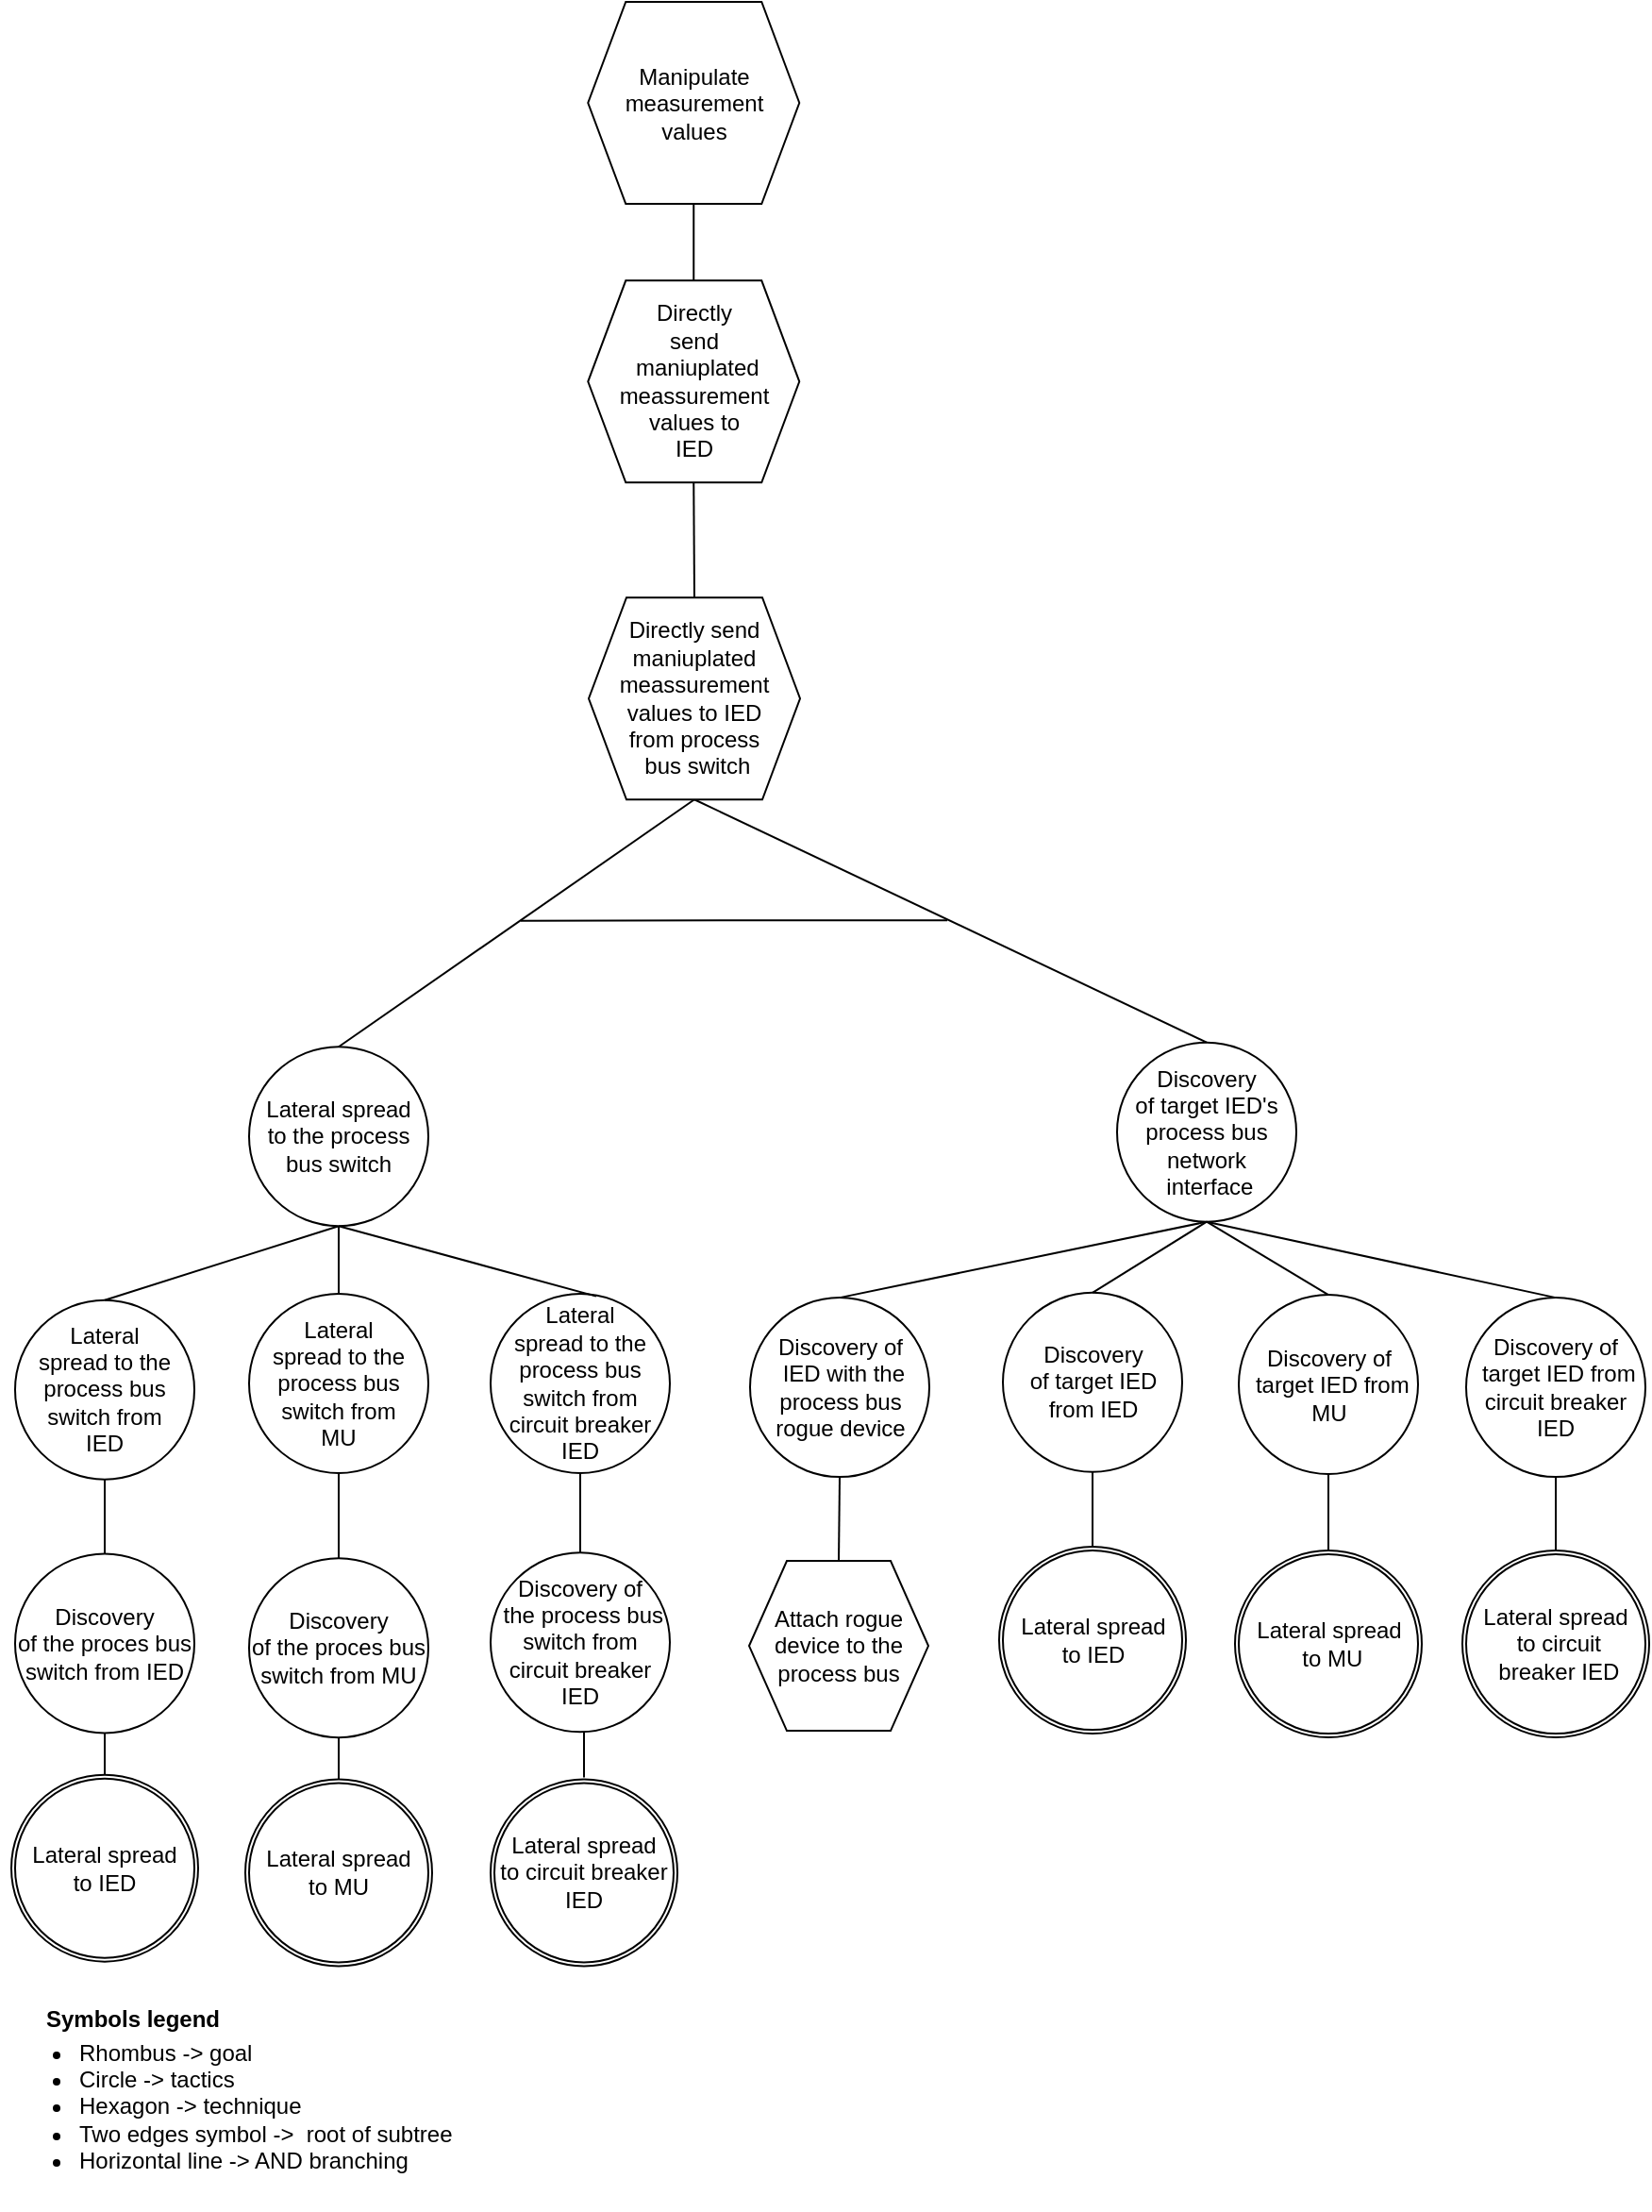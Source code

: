 <mxfile version="16.1.2" type="device"><diagram id="xbHYeiGO_CIbIeRIyyaW" name="Page-1"><mxGraphModel dx="3972" dy="905" grid="1" gridSize="10" guides="1" tooltips="1" connect="1" arrows="1" fold="1" page="1" pageScale="1" pageWidth="850" pageHeight="1100" math="0" shadow="0"><root><mxCell id="0"/><mxCell id="1" parent="0"/><mxCell id="q_Y1FQsj2ikYlkpA-Gyn-50" value="&lt;font style=&quot;font-size: 12px&quot;&gt;Symbols legend&lt;/font&gt;" style="text;strokeColor=none;fillColor=none;html=1;fontSize=24;fontStyle=1;verticalAlign=middle;align=center;" parent="1" vertex="1"><mxGeometry x="-2064" y="1124.7" width="100" height="40" as="geometry"/></mxCell><mxCell id="q_Y1FQsj2ikYlkpA-Gyn-52" value="&lt;ul&gt;&lt;li&gt;&lt;span&gt;Rhombus -&amp;gt; goal&lt;/span&gt;&lt;/li&gt;&lt;li&gt;&lt;span&gt;Circle -&amp;gt; tactics&lt;/span&gt;&lt;br&gt;&lt;/li&gt;&lt;li&gt;Hexagon -&amp;gt; technique&lt;/li&gt;&lt;li&gt;Two edges symbol -&amp;gt;&amp;nbsp; root of subtree&lt;/li&gt;&lt;li&gt;Horizontal line -&amp;gt; AND branching&lt;/li&gt;&lt;/ul&gt;" style="text;strokeColor=none;fillColor=none;html=1;whiteSpace=wrap;verticalAlign=middle;overflow=hidden;fontSize=12;" parent="1" vertex="1"><mxGeometry x="-2084" y="1139.7" width="256" height="110" as="geometry"/></mxCell><mxCell id="9H-tE4e6yT4y3pQhg7dt-4" value="" style="endArrow=none;html=1;rounded=0;exitX=0.5;exitY=0;exitDx=0;exitDy=0;entryX=0.5;entryY=1;entryDx=0;entryDy=0;" parent="1" source="nbdmeN9ukbkjmMOt9uIb-3" target="nbdmeN9ukbkjmMOt9uIb-6" edge="1"><mxGeometry width="50" height="50" relative="1" as="geometry"><mxPoint x="-514.16" y="221.5" as="sourcePoint"/><mxPoint x="234.38" y="140.5" as="targetPoint"/></mxGeometry></mxCell><mxCell id="nbdmeN9ukbkjmMOt9uIb-3" value="Directly &lt;br&gt;send&lt;br&gt;&amp;nbsp;maniuplated meassurement values to &lt;br&gt;IED" style="shape=hexagon;perimeter=hexagonPerimeter2;whiteSpace=wrap;html=1;fixedSize=1;" parent="1" vertex="1"><mxGeometry x="-1772.37" y="227.64" width="112" height="107" as="geometry"/></mxCell><mxCell id="nbdmeN9ukbkjmMOt9uIb-6" value="Manipulate measurement values" style="shape=hexagon;perimeter=hexagonPerimeter2;whiteSpace=wrap;html=1;fixedSize=1;" parent="1" vertex="1"><mxGeometry x="-1772.37" y="80" width="112" height="107" as="geometry"/></mxCell><mxCell id="qKRRWatjLqUq1vQWkLKQ-145" value="" style="endArrow=none;html=1;rounded=0;exitX=0.5;exitY=1;exitDx=0;exitDy=0;" parent="1" source="qKRRWatjLqUq1vQWkLKQ-149" edge="1"><mxGeometry width="50" height="50" relative="1" as="geometry"><mxPoint x="-2061.25" y="997.34" as="sourcePoint"/><mxPoint x="-2028.5" y="1020.21" as="targetPoint"/><Array as="points"/></mxGeometry></mxCell><mxCell id="qKRRWatjLqUq1vQWkLKQ-149" value="Discovery&lt;br&gt;of the proces bus switch from IED" style="ellipse;whiteSpace=wrap;html=1;aspect=fixed;" parent="1" vertex="1"><mxGeometry x="-2076" y="902.21" width="95" height="95" as="geometry"/></mxCell><mxCell id="qKRRWatjLqUq1vQWkLKQ-150" value="Lateral&lt;br&gt;&amp;nbsp;spread to the&amp;nbsp;&lt;br&gt;process bus switch from &lt;br&gt;IED" style="ellipse;whiteSpace=wrap;html=1;aspect=fixed;" parent="1" vertex="1"><mxGeometry x="-2076" y="767.84" width="95" height="95" as="geometry"/></mxCell><mxCell id="qKRRWatjLqUq1vQWkLKQ-151" value="" style="endArrow=none;html=1;rounded=0;entryX=0.5;entryY=1;entryDx=0;entryDy=0;" parent="1" source="qKRRWatjLqUq1vQWkLKQ-149" target="qKRRWatjLqUq1vQWkLKQ-150" edge="1"><mxGeometry width="50" height="50" relative="1" as="geometry"><mxPoint x="-2028" y="888.34" as="sourcePoint"/><mxPoint x="-2286.62" y="899.84" as="targetPoint"/><Array as="points"/></mxGeometry></mxCell><mxCell id="qKRRWatjLqUq1vQWkLKQ-152" value="" style="endArrow=none;html=1;rounded=0;entryX=0.5;entryY=0;entryDx=0;entryDy=0;exitX=0.5;exitY=1;exitDx=0;exitDy=0;" parent="1" source="nbdmeN9ukbkjmMOt9uIb-3" target="qKRRWatjLqUq1vQWkLKQ-198" edge="1"><mxGeometry width="50" height="50" relative="1" as="geometry"><mxPoint x="-1140" y="287.01" as="sourcePoint"/><mxPoint x="-1678" y="382.77" as="targetPoint"/></mxGeometry></mxCell><mxCell id="qKRRWatjLqUq1vQWkLKQ-159" value="" style="endArrow=none;html=1;rounded=0;entryX=0.5;entryY=0;entryDx=0;entryDy=0;exitX=0.5;exitY=1;exitDx=0;exitDy=0;" parent="1" source="qKRRWatjLqUq1vQWkLKQ-164" edge="1"><mxGeometry width="50" height="50" relative="1" as="geometry"><mxPoint x="-1480" y="880" as="sourcePoint"/><mxPoint x="-1505" y="899.89" as="targetPoint"/></mxGeometry></mxCell><mxCell id="qKRRWatjLqUq1vQWkLKQ-160" value="Discovery&lt;br&gt;of target IED's process bus network&lt;br&gt;&amp;nbsp;interface" style="ellipse;whiteSpace=wrap;html=1;aspect=fixed;" parent="1" vertex="1"><mxGeometry x="-1492" y="631.33" width="95" height="95" as="geometry"/></mxCell><mxCell id="qKRRWatjLqUq1vQWkLKQ-161" value="" style="endArrow=none;html=1;rounded=0;exitX=0.5;exitY=0;exitDx=0;exitDy=0;entryX=0.5;entryY=1;entryDx=0;entryDy=0;" parent="1" source="qKRRWatjLqUq1vQWkLKQ-160" target="qKRRWatjLqUq1vQWkLKQ-198" edge="1"><mxGeometry width="50" height="50" relative="1" as="geometry"><mxPoint x="-2029.75" y="609.89" as="sourcePoint"/><mxPoint x="-1582" y="456.63" as="targetPoint"/></mxGeometry></mxCell><mxCell id="qKRRWatjLqUq1vQWkLKQ-162" value="" style="endArrow=none;html=1;rounded=0;entryX=0.5;entryY=1;entryDx=0;entryDy=0;exitX=0.5;exitY=0;exitDx=0;exitDy=0;" parent="1" source="qKRRWatjLqUq1vQWkLKQ-150" target="qKRRWatjLqUq1vQWkLKQ-197" edge="1"><mxGeometry width="50" height="50" relative="1" as="geometry"><mxPoint x="-1984.5" y="878.28" as="sourcePoint"/><mxPoint x="-1994.5" y="713.78" as="targetPoint"/><Array as="points"/></mxGeometry></mxCell><mxCell id="qKRRWatjLqUq1vQWkLKQ-163" value="" style="endArrow=none;html=1;rounded=0;exitX=0.5;exitY=1;exitDx=0;exitDy=0;entryX=0.5;entryY=0;entryDx=0;entryDy=0;" parent="1" source="qKRRWatjLqUq1vQWkLKQ-198" target="qKRRWatjLqUq1vQWkLKQ-197" edge="1"><mxGeometry width="50" height="50" relative="1" as="geometry"><mxPoint x="-1780" y="473.41" as="sourcePoint"/><mxPoint x="-1726.5" y="518.54" as="targetPoint"/><Array as="points"/></mxGeometry></mxCell><mxCell id="qKRRWatjLqUq1vQWkLKQ-164" value="Discovery&lt;br&gt;of target IED from IED" style="ellipse;whiteSpace=wrap;html=1;aspect=fixed;" parent="1" vertex="1"><mxGeometry x="-1552.5" y="763.89" width="95" height="95" as="geometry"/></mxCell><mxCell id="qKRRWatjLqUq1vQWkLKQ-165" value="" style="endArrow=none;html=1;rounded=0;entryX=0.5;entryY=0;entryDx=0;entryDy=0;exitX=0.5;exitY=1;exitDx=0;exitDy=0;" parent="1" source="qKRRWatjLqUq1vQWkLKQ-160" target="qKRRWatjLqUq1vQWkLKQ-164" edge="1"><mxGeometry width="50" height="50" relative="1" as="geometry"><mxPoint x="-1507.5" y="721.71" as="sourcePoint"/><mxPoint x="-1511" y="696.09" as="targetPoint"/></mxGeometry></mxCell><mxCell id="qKRRWatjLqUq1vQWkLKQ-175" value="Discovery of&lt;br&gt;&amp;nbsp;target IED from MU" style="ellipse;whiteSpace=wrap;html=1;aspect=fixed;" parent="1" vertex="1"><mxGeometry x="-1427.5" y="765.03" width="95" height="95" as="geometry"/></mxCell><mxCell id="qKRRWatjLqUq1vQWkLKQ-176" value="" style="endArrow=none;html=1;rounded=0;entryX=0.5;entryY=1;entryDx=0;entryDy=0;" parent="1" target="qKRRWatjLqUq1vQWkLKQ-175" edge="1"><mxGeometry width="50" height="50" relative="1" as="geometry"><mxPoint x="-1380" y="903.03" as="sourcePoint"/><mxPoint x="-1367.5" y="866.53" as="targetPoint"/><Array as="points"/></mxGeometry></mxCell><mxCell id="qKRRWatjLqUq1vQWkLKQ-177" value="" style="endArrow=none;html=1;rounded=0;entryX=0.5;entryY=0;entryDx=0;entryDy=0;exitX=0.5;exitY=1;exitDx=0;exitDy=0;" parent="1" source="qKRRWatjLqUq1vQWkLKQ-160" target="qKRRWatjLqUq1vQWkLKQ-175" edge="1"><mxGeometry width="50" height="50" relative="1" as="geometry"><mxPoint x="-1380" y="709.63" as="sourcePoint"/><mxPoint x="-1356.5" y="708.25" as="targetPoint"/></mxGeometry></mxCell><mxCell id="qKRRWatjLqUq1vQWkLKQ-178" value="" style="endArrow=none;html=1;rounded=0;" parent="1" edge="1"><mxGeometry width="50" height="50" relative="1" as="geometry"><mxPoint x="-1808" y="566.93" as="sourcePoint"/><mxPoint x="-1582" y="566.62" as="targetPoint"/><Array as="points"><mxPoint x="-1674" y="566.62"/></Array></mxGeometry></mxCell><mxCell id="qKRRWatjLqUq1vQWkLKQ-179" value="" style="endArrow=none;html=1;rounded=0;entryX=0.5;entryY=0;entryDx=0;entryDy=0;exitX=0.5;exitY=1;exitDx=0;exitDy=0;" parent="1" source="qKRRWatjLqUq1vQWkLKQ-160" target="qKRRWatjLqUq1vQWkLKQ-182" edge="1"><mxGeometry width="50" height="50" relative="1" as="geometry"><mxPoint x="-1505.5" y="721.71" as="sourcePoint"/><mxPoint x="-1620.25" y="747.9" as="targetPoint"/></mxGeometry></mxCell><mxCell id="qKRRWatjLqUq1vQWkLKQ-180" value="Attach rogue device to the process bus" style="shape=hexagon;perimeter=hexagonPerimeter2;whiteSpace=wrap;html=1;fixedSize=1;" parent="1" vertex="1"><mxGeometry x="-1687" y="906.06" width="95" height="90" as="geometry"/></mxCell><mxCell id="qKRRWatjLqUq1vQWkLKQ-181" value="" style="endArrow=none;html=1;rounded=0;entryX=0.5;entryY=0;entryDx=0;entryDy=0;exitX=0.5;exitY=1;exitDx=0;exitDy=0;" parent="1" source="qKRRWatjLqUq1vQWkLKQ-182" target="qKRRWatjLqUq1vQWkLKQ-180" edge="1"><mxGeometry width="50" height="50" relative="1" as="geometry"><mxPoint x="-1639.75" y="1078.06" as="sourcePoint"/><mxPoint x="-1659.75" y="1118.06" as="targetPoint"/></mxGeometry></mxCell><mxCell id="qKRRWatjLqUq1vQWkLKQ-182" value="Discovery of&lt;br&gt;&amp;nbsp;IED with the process bus rogue device" style="ellipse;whiteSpace=wrap;html=1;aspect=fixed;" parent="1" vertex="1"><mxGeometry x="-1686.5" y="766.56" width="95" height="95" as="geometry"/></mxCell><mxCell id="qKRRWatjLqUq1vQWkLKQ-184" value="" style="endArrow=none;html=1;rounded=0;exitX=0.5;exitY=1;exitDx=0;exitDy=0;" parent="1" source="qKRRWatjLqUq1vQWkLKQ-188" edge="1"><mxGeometry width="50" height="50" relative="1" as="geometry"><mxPoint x="-1937.25" y="993.99" as="sourcePoint"/><mxPoint x="-1904.5" y="1023.7" as="targetPoint"/><Array as="points"/></mxGeometry></mxCell><mxCell id="qKRRWatjLqUq1vQWkLKQ-188" value="Discovery&lt;br&gt;of the proces bus switch from MU" style="ellipse;whiteSpace=wrap;html=1;aspect=fixed;" parent="1" vertex="1"><mxGeometry x="-1952" y="904.59" width="95" height="95" as="geometry"/></mxCell><mxCell id="qKRRWatjLqUq1vQWkLKQ-189" value="Lateral&lt;br&gt;&amp;nbsp;spread to the&amp;nbsp;&lt;br&gt;process bus switch from &lt;br&gt;MU" style="ellipse;whiteSpace=wrap;html=1;aspect=fixed;" parent="1" vertex="1"><mxGeometry x="-1952" y="764.49" width="95" height="95" as="geometry"/></mxCell><mxCell id="qKRRWatjLqUq1vQWkLKQ-190" value="" style="endArrow=none;html=1;rounded=0;entryX=0.5;entryY=1;entryDx=0;entryDy=0;" parent="1" source="qKRRWatjLqUq1vQWkLKQ-188" target="qKRRWatjLqUq1vQWkLKQ-189" edge="1"><mxGeometry width="50" height="50" relative="1" as="geometry"><mxPoint x="-1904" y="884.99" as="sourcePoint"/><mxPoint x="-2162.62" y="896.49" as="targetPoint"/><Array as="points"/></mxGeometry></mxCell><mxCell id="qKRRWatjLqUq1vQWkLKQ-191" value="" style="endArrow=none;html=1;rounded=0;entryX=0.5;entryY=1;entryDx=0;entryDy=0;exitX=0.5;exitY=0;exitDx=0;exitDy=0;" parent="1" source="qKRRWatjLqUq1vQWkLKQ-189" target="qKRRWatjLqUq1vQWkLKQ-197" edge="1"><mxGeometry width="50" height="50" relative="1" as="geometry"><mxPoint x="-1984.5" y="775.05" as="sourcePoint"/><mxPoint x="-1904.5" y="722.45" as="targetPoint"/><Array as="points"/></mxGeometry></mxCell><mxCell id="qKRRWatjLqUq1vQWkLKQ-197" value="Lateral spread &lt;br&gt;to the process bus switch" style="ellipse;whiteSpace=wrap;html=1;aspect=fixed;" parent="1" vertex="1"><mxGeometry x="-1952" y="633.6" width="95" height="95" as="geometry"/></mxCell><mxCell id="qKRRWatjLqUq1vQWkLKQ-198" value="Directly send maniuplated meassurement values&amp;nbsp;to IED &lt;br&gt;from process&lt;br&gt;&amp;nbsp;bus switch" style="shape=hexagon;perimeter=hexagonPerimeter2;whiteSpace=wrap;html=1;fixedSize=1;" parent="1" vertex="1"><mxGeometry x="-1772" y="395.62" width="112" height="107" as="geometry"/></mxCell><mxCell id="D7rPpnNwgxipxdSlEya6-22" value="Discovery of&lt;br&gt;&amp;nbsp;target IED from circuit breaker IED" style="ellipse;whiteSpace=wrap;html=1;aspect=fixed;" parent="1" vertex="1"><mxGeometry x="-1307" y="766.56" width="95" height="95" as="geometry"/></mxCell><mxCell id="D7rPpnNwgxipxdSlEya6-23" value="" style="endArrow=none;html=1;rounded=0;entryX=0.5;entryY=1;entryDx=0;entryDy=0;" parent="1" target="D7rPpnNwgxipxdSlEya6-22" edge="1"><mxGeometry width="50" height="50" relative="1" as="geometry"><mxPoint x="-1259.5" y="900.56" as="sourcePoint"/><mxPoint x="-1247" y="864.06" as="targetPoint"/><Array as="points"/></mxGeometry></mxCell><mxCell id="D7rPpnNwgxipxdSlEya6-24" value="" style="endArrow=none;html=1;rounded=0;exitX=0.5;exitY=1;exitDx=0;exitDy=0;entryX=0.5;entryY=0;entryDx=0;entryDy=0;" parent="1" source="qKRRWatjLqUq1vQWkLKQ-160" target="D7rPpnNwgxipxdSlEya6-22" edge="1"><mxGeometry width="50" height="50" relative="1" as="geometry"><mxPoint x="-1367.5" y="697.11" as="sourcePoint"/><mxPoint x="-1469.5" y="758.65" as="targetPoint"/></mxGeometry></mxCell><mxCell id="D7rPpnNwgxipxdSlEya6-30" value="Discovery of&lt;br&gt;&amp;nbsp;the process&amp;nbsp;bus switch from circuit breaker IED" style="ellipse;whiteSpace=wrap;html=1;aspect=fixed;" parent="1" vertex="1"><mxGeometry x="-1824" y="901.66" width="95" height="95" as="geometry"/></mxCell><mxCell id="D7rPpnNwgxipxdSlEya6-31" value="Lateral&lt;br&gt;&amp;nbsp;spread to the&amp;nbsp;&lt;br&gt;process bus switch from &lt;br&gt;circuit breaker IED" style="ellipse;whiteSpace=wrap;html=1;aspect=fixed;" parent="1" vertex="1"><mxGeometry x="-1824" y="764.49" width="95" height="95" as="geometry"/></mxCell><mxCell id="D7rPpnNwgxipxdSlEya6-32" value="" style="endArrow=none;html=1;rounded=0;entryX=0.5;entryY=1;entryDx=0;entryDy=0;" parent="1" source="D7rPpnNwgxipxdSlEya6-30" target="D7rPpnNwgxipxdSlEya6-31" edge="1"><mxGeometry width="50" height="50" relative="1" as="geometry"><mxPoint x="-1776" y="884.99" as="sourcePoint"/><mxPoint x="-2034.62" y="896.49" as="targetPoint"/><Array as="points"/></mxGeometry></mxCell><mxCell id="D7rPpnNwgxipxdSlEya6-33" value="" style="endArrow=none;html=1;rounded=0;exitX=0.589;exitY=0.014;exitDx=0;exitDy=0;exitPerimeter=0;entryX=0.5;entryY=1;entryDx=0;entryDy=0;" parent="1" source="D7rPpnNwgxipxdSlEya6-31" target="qKRRWatjLqUq1vQWkLKQ-197" edge="1"><mxGeometry width="50" height="50" relative="1" as="geometry"><mxPoint x="-1841" y="753.28" as="sourcePoint"/><mxPoint x="-1902" y="701.77" as="targetPoint"/><Array as="points"/></mxGeometry></mxCell><mxCell id="yaJKkz-B93BoxuXkvXco-17" value="" style="ellipse;whiteSpace=wrap;html=1;aspect=fixed;" parent="1" vertex="1"><mxGeometry x="-2078" y="1019.32" width="99" height="99" as="geometry"/></mxCell><mxCell id="yaJKkz-B93BoxuXkvXco-18" value="Lateral spread&lt;br&gt;to IED" style="ellipse;whiteSpace=wrap;html=1;aspect=fixed;" parent="1" vertex="1"><mxGeometry x="-2076" y="1021.32" width="95" height="95" as="geometry"/></mxCell><mxCell id="yaJKkz-B93BoxuXkvXco-19" value="" style="ellipse;whiteSpace=wrap;html=1;aspect=fixed;" parent="1" vertex="1"><mxGeometry x="-1954" y="1021.7" width="99" height="99" as="geometry"/></mxCell><mxCell id="yaJKkz-B93BoxuXkvXco-20" value="Lateral spread&lt;br&gt;to MU" style="ellipse;whiteSpace=wrap;html=1;aspect=fixed;" parent="1" vertex="1"><mxGeometry x="-1952" y="1023.7" width="95" height="95" as="geometry"/></mxCell><mxCell id="yaJKkz-B93BoxuXkvXco-21" value="" style="endArrow=none;html=1;rounded=0;exitX=0.5;exitY=1;exitDx=0;exitDy=0;" parent="1" edge="1"><mxGeometry width="50" height="50" relative="1" as="geometry"><mxPoint x="-1774.5" y="996.66" as="sourcePoint"/><mxPoint x="-1774.5" y="1020.77" as="targetPoint"/><Array as="points"/></mxGeometry></mxCell><mxCell id="yaJKkz-B93BoxuXkvXco-22" value="" style="ellipse;whiteSpace=wrap;html=1;aspect=fixed;" parent="1" vertex="1"><mxGeometry x="-1824" y="1021.7" width="99" height="99" as="geometry"/></mxCell><mxCell id="yaJKkz-B93BoxuXkvXco-23" value="Lateral spread&lt;br&gt;to circuit breaker IED" style="ellipse;whiteSpace=wrap;html=1;aspect=fixed;" parent="1" vertex="1"><mxGeometry x="-1822" y="1023.7" width="95" height="95" as="geometry"/></mxCell><mxCell id="yaJKkz-B93BoxuXkvXco-24" value="" style="ellipse;whiteSpace=wrap;html=1;aspect=fixed;" parent="1" vertex="1"><mxGeometry x="-1554.5" y="898.56" width="99" height="99" as="geometry"/></mxCell><mxCell id="yaJKkz-B93BoxuXkvXco-25" value="Lateral spread&lt;br&gt;to IED" style="ellipse;whiteSpace=wrap;html=1;aspect=fixed;" parent="1" vertex="1"><mxGeometry x="-1552.5" y="900.56" width="95" height="95" as="geometry"/></mxCell><mxCell id="yaJKkz-B93BoxuXkvXco-26" value="" style="ellipse;whiteSpace=wrap;html=1;aspect=fixed;" parent="1" vertex="1"><mxGeometry x="-1429.5" y="900.56" width="99" height="99" as="geometry"/></mxCell><mxCell id="yaJKkz-B93BoxuXkvXco-27" value="Lateral spread&lt;br&gt;&amp;nbsp;to MU" style="ellipse;whiteSpace=wrap;html=1;aspect=fixed;" parent="1" vertex="1"><mxGeometry x="-1427.5" y="902.56" width="95" height="95" as="geometry"/></mxCell><mxCell id="yaJKkz-B93BoxuXkvXco-29" value="" style="ellipse;whiteSpace=wrap;html=1;aspect=fixed;" parent="1" vertex="1"><mxGeometry x="-1309" y="900.56" width="99" height="99" as="geometry"/></mxCell><mxCell id="yaJKkz-B93BoxuXkvXco-30" value="Lateral spread&lt;br&gt;&amp;nbsp;to circuit&lt;br&gt;&amp;nbsp;breaker IED" style="ellipse;whiteSpace=wrap;html=1;aspect=fixed;" parent="1" vertex="1"><mxGeometry x="-1307" y="902.56" width="95" height="95" as="geometry"/></mxCell></root></mxGraphModel></diagram></mxfile>